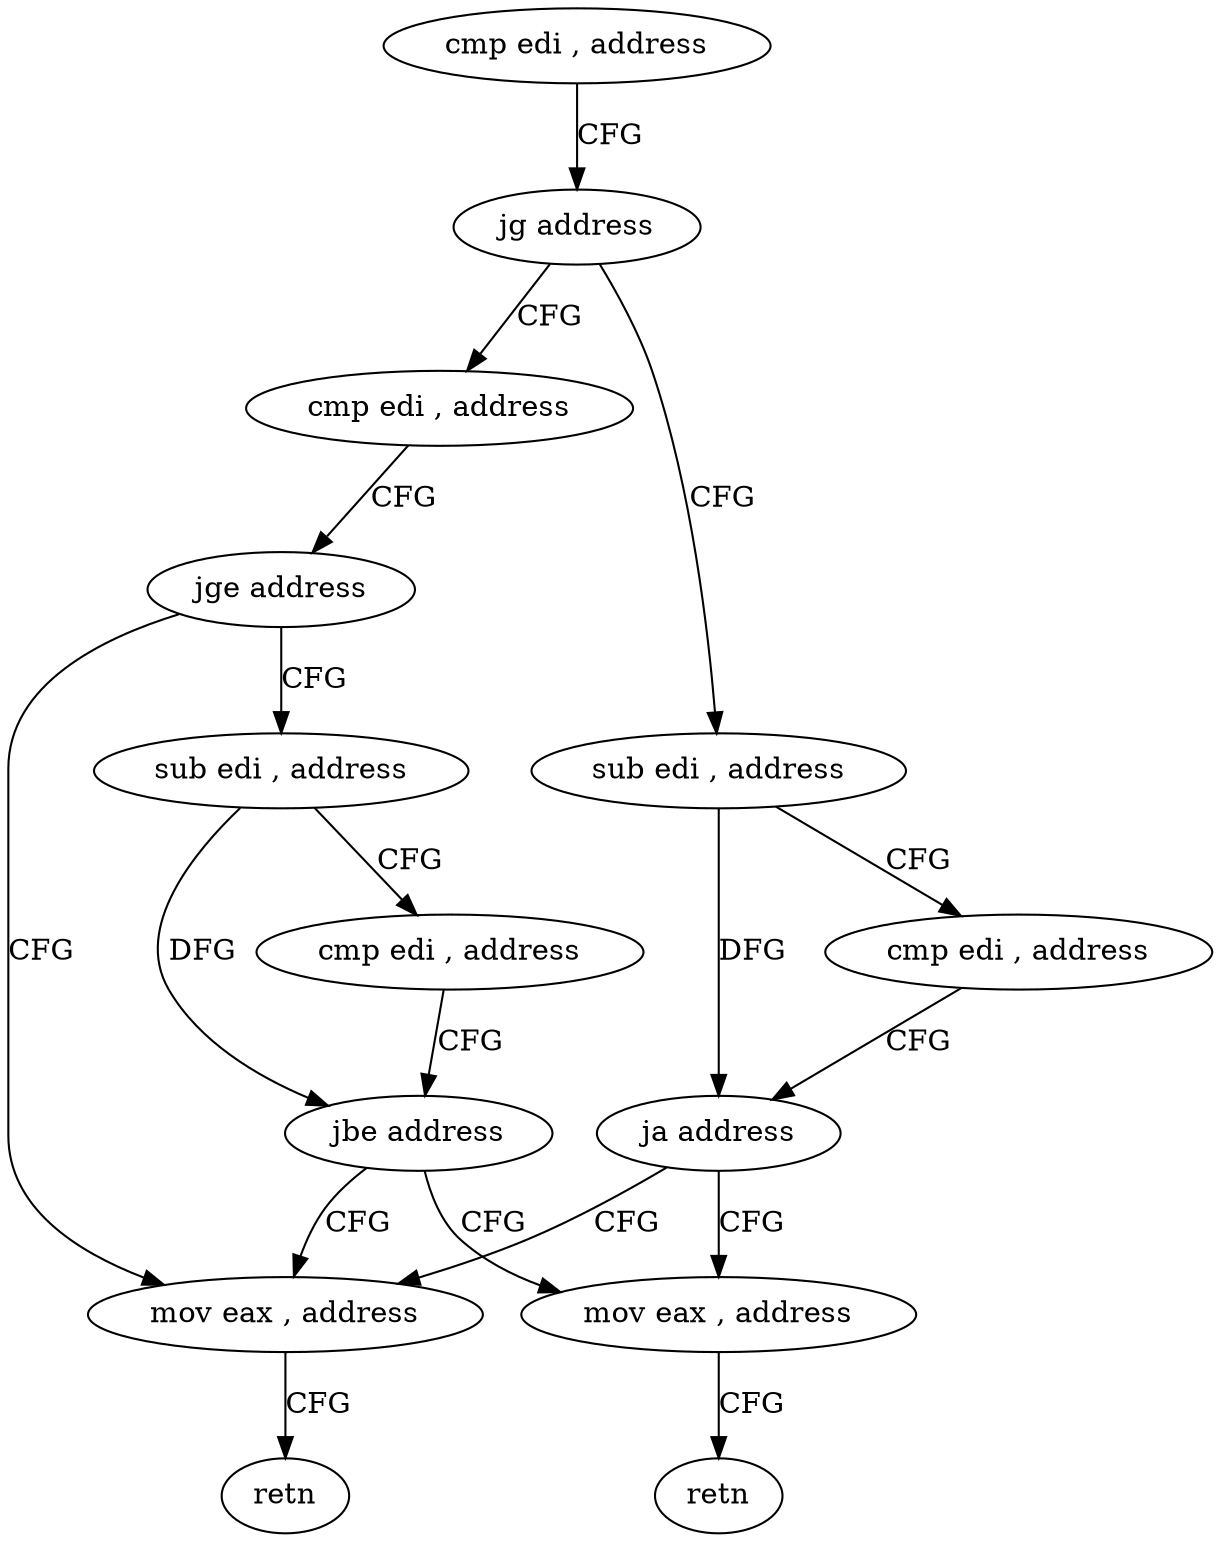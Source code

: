 digraph "func" {
"161940" [label = "cmp edi , address" ]
"161943" [label = "jg address" ]
"161964" [label = "sub edi , address" ]
"161945" [label = "cmp edi , address" ]
"161967" [label = "cmp edi , address" ]
"161970" [label = "ja address" ]
"161958" [label = "mov eax , address" ]
"161972" [label = "mov eax , address" ]
"161948" [label = "jge address" ]
"161950" [label = "sub edi , address" ]
"161963" [label = "retn" ]
"161977" [label = "retn" ]
"161953" [label = "cmp edi , address" ]
"161956" [label = "jbe address" ]
"161940" -> "161943" [ label = "CFG" ]
"161943" -> "161964" [ label = "CFG" ]
"161943" -> "161945" [ label = "CFG" ]
"161964" -> "161967" [ label = "CFG" ]
"161964" -> "161970" [ label = "DFG" ]
"161945" -> "161948" [ label = "CFG" ]
"161967" -> "161970" [ label = "CFG" ]
"161970" -> "161958" [ label = "CFG" ]
"161970" -> "161972" [ label = "CFG" ]
"161958" -> "161963" [ label = "CFG" ]
"161972" -> "161977" [ label = "CFG" ]
"161948" -> "161972" [ label = "CFG" ]
"161948" -> "161950" [ label = "CFG" ]
"161950" -> "161953" [ label = "CFG" ]
"161950" -> "161956" [ label = "DFG" ]
"161953" -> "161956" [ label = "CFG" ]
"161956" -> "161972" [ label = "CFG" ]
"161956" -> "161958" [ label = "CFG" ]
}
